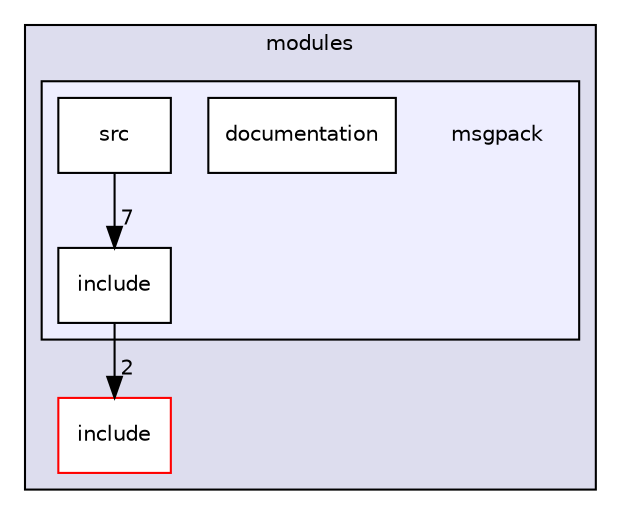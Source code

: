 digraph "C:/Users/folae/Documents/Code/Big-Projects/ArkScript/Ark/lib/modules/msgpack" {
  compound=true
  node [ fontsize="10", fontname="Helvetica"];
  edge [ labelfontsize="10", labelfontname="Helvetica"];
  subgraph clusterdir_e1dbc8ba94a86723d4c32227b7c46099 {
    graph [ bgcolor="#ddddee", pencolor="black", label="modules" fontname="Helvetica", fontsize="10", URL="dir_e1dbc8ba94a86723d4c32227b7c46099.html"]
  dir_ee54abb1d0914f5c6987d7690c8d0f8d [shape=box label="include" fillcolor="white" style="filled" color="red" URL="dir_ee54abb1d0914f5c6987d7690c8d0f8d.html"];
  subgraph clusterdir_90d684f488063271c779a5731f248194 {
    graph [ bgcolor="#eeeeff", pencolor="black", label="" URL="dir_90d684f488063271c779a5731f248194.html"];
    dir_90d684f488063271c779a5731f248194 [shape=plaintext label="msgpack"];
  dir_4eec1ad39938e227ef0c4b77b26c1f33 [shape=box label="documentation" fillcolor="white" style="filled" URL="dir_4eec1ad39938e227ef0c4b77b26c1f33.html"];
  dir_fe09a55e7017d82587977f5cd5293b79 [shape=box label="include" fillcolor="white" style="filled" URL="dir_fe09a55e7017d82587977f5cd5293b79.html"];
  dir_f409bd4feecac0c999e2dffb915bd7d6 [shape=box label="src" fillcolor="white" style="filled" URL="dir_f409bd4feecac0c999e2dffb915bd7d6.html"];
  }
  }
  dir_f409bd4feecac0c999e2dffb915bd7d6->dir_fe09a55e7017d82587977f5cd5293b79 [headlabel="7", labeldistance=1.5 headhref="dir_000034_000033.html"];
  dir_fe09a55e7017d82587977f5cd5293b79->dir_ee54abb1d0914f5c6987d7690c8d0f8d [headlabel="2", labeldistance=1.5 headhref="dir_000033_000031.html"];
}
